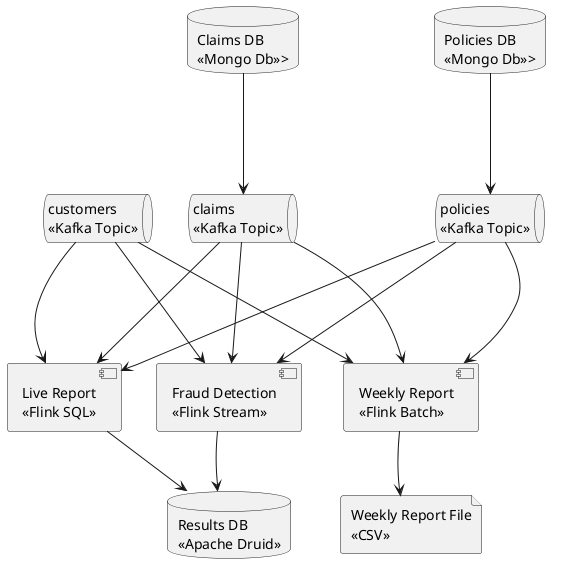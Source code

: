 @startuml

database claims_db as "Claims DB\n<<Mongo Db>>>"
database policies_db as "Policies DB\n<<Mongo Db>>>"

queue customers_topic as "customers\n<<Kafka Topic>>"
queue policies_topic as "policies\n<<Kafka Topic>>"
queue claims_topic as "claims\n<<Kafka Topic>>"

component weekly_report_batch as "Weekly Report\n<<Flink Batch>>"

claims_db ---> claims_topic
policies_db ---> policies_topic

claims_topic ---> weekly_report_batch
policies_topic ---> weekly_report_batch
customers_topic ---> weekly_report_batch

file weekly_report_file as "Weekly Report File\n<<CSV>>"

weekly_report_batch -> weekly_report_file

component fraud_detection as "Fraud Detection\n<<Flink Stream>>"

claims_topic ---> fraud_detection
policies_topic ---> fraud_detection
customers_topic ---> fraud_detection

database results_db as "Results DB\n<<Apache Druid>>"

fraud_detection -> results_db

component live_report as "Live Report\n<<Flink SQL>>"

claims_topic ---> live_report
policies_topic ---> live_report
customers_topic ---> live_report

live_report -> results_db

weekly_report_batch -left[hidden]- fraud_detection
fraud_detection -left[hidden]- live_report

fraud_detection -down[hidden]- results_db
weekly_report_batch -down[hidden]- weekly_report_file
@enduml
